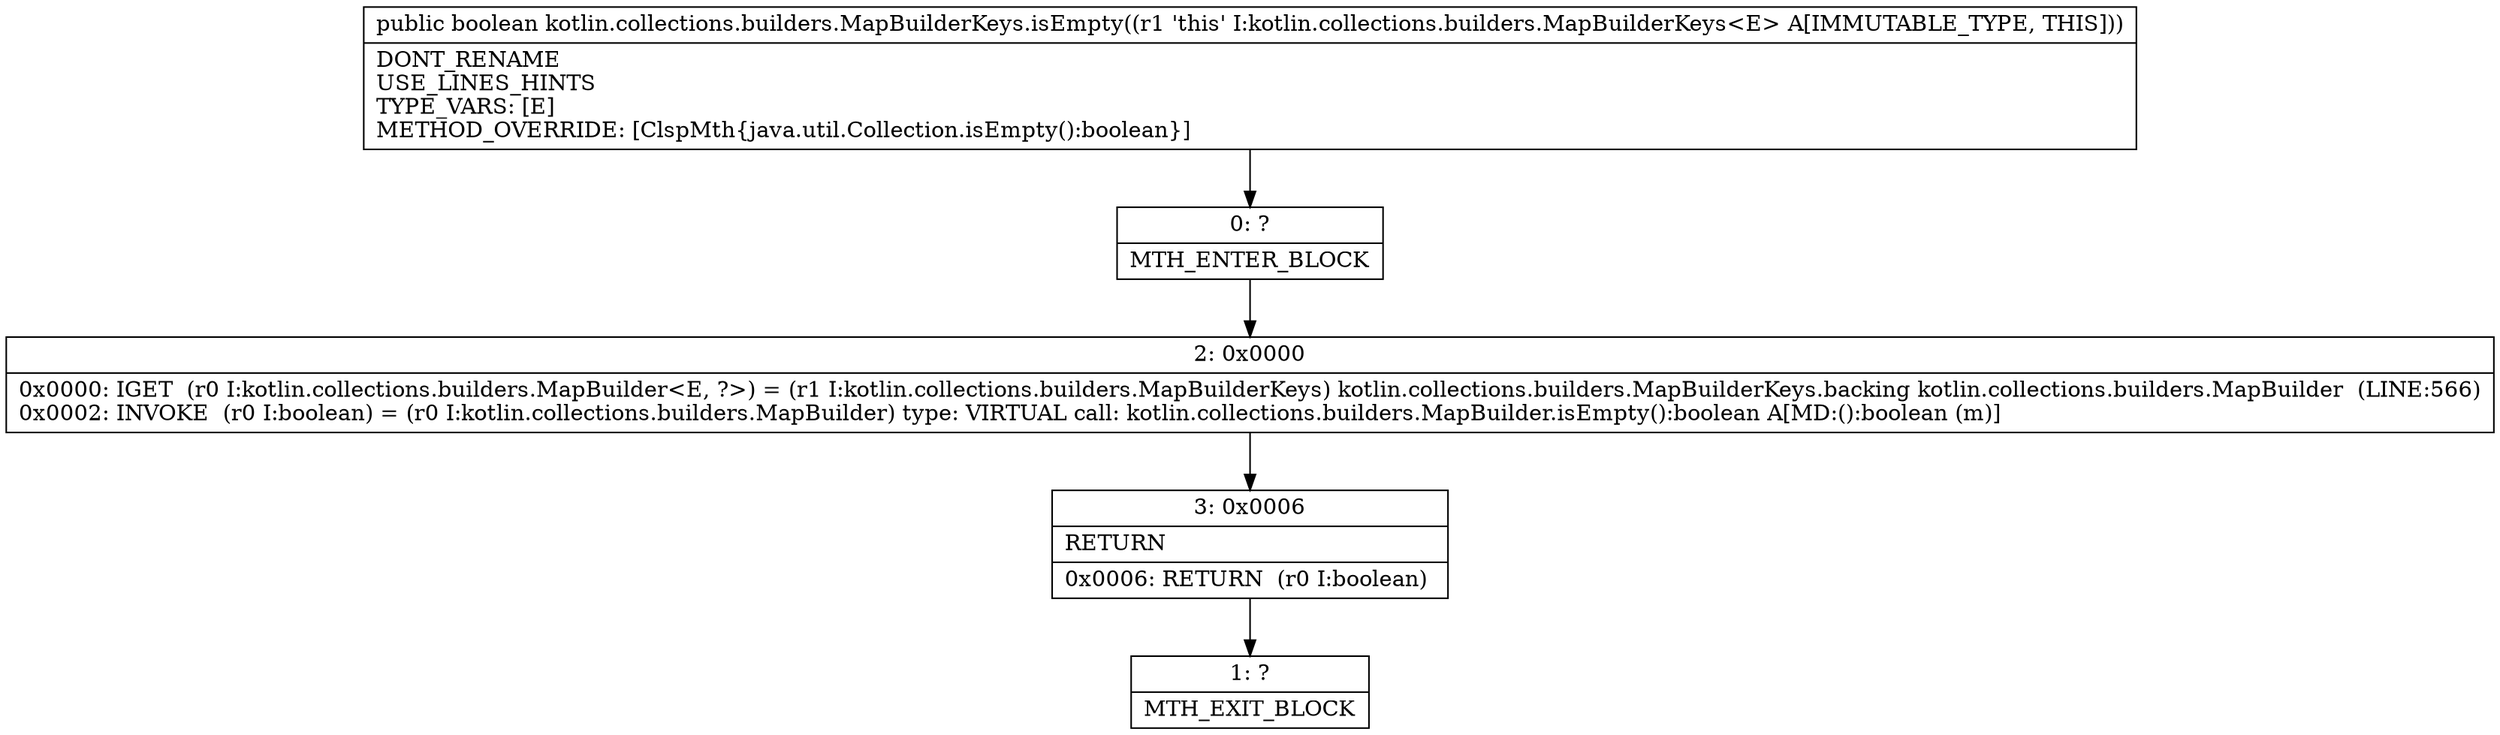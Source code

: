 digraph "CFG forkotlin.collections.builders.MapBuilderKeys.isEmpty()Z" {
Node_0 [shape=record,label="{0\:\ ?|MTH_ENTER_BLOCK\l}"];
Node_2 [shape=record,label="{2\:\ 0x0000|0x0000: IGET  (r0 I:kotlin.collections.builders.MapBuilder\<E, ?\>) = (r1 I:kotlin.collections.builders.MapBuilderKeys) kotlin.collections.builders.MapBuilderKeys.backing kotlin.collections.builders.MapBuilder  (LINE:566)\l0x0002: INVOKE  (r0 I:boolean) = (r0 I:kotlin.collections.builders.MapBuilder) type: VIRTUAL call: kotlin.collections.builders.MapBuilder.isEmpty():boolean A[MD:():boolean (m)]\l}"];
Node_3 [shape=record,label="{3\:\ 0x0006|RETURN\l|0x0006: RETURN  (r0 I:boolean) \l}"];
Node_1 [shape=record,label="{1\:\ ?|MTH_EXIT_BLOCK\l}"];
MethodNode[shape=record,label="{public boolean kotlin.collections.builders.MapBuilderKeys.isEmpty((r1 'this' I:kotlin.collections.builders.MapBuilderKeys\<E\> A[IMMUTABLE_TYPE, THIS]))  | DONT_RENAME\lUSE_LINES_HINTS\lTYPE_VARS: [E]\lMETHOD_OVERRIDE: [ClspMth\{java.util.Collection.isEmpty():boolean\}]\l}"];
MethodNode -> Node_0;Node_0 -> Node_2;
Node_2 -> Node_3;
Node_3 -> Node_1;
}

